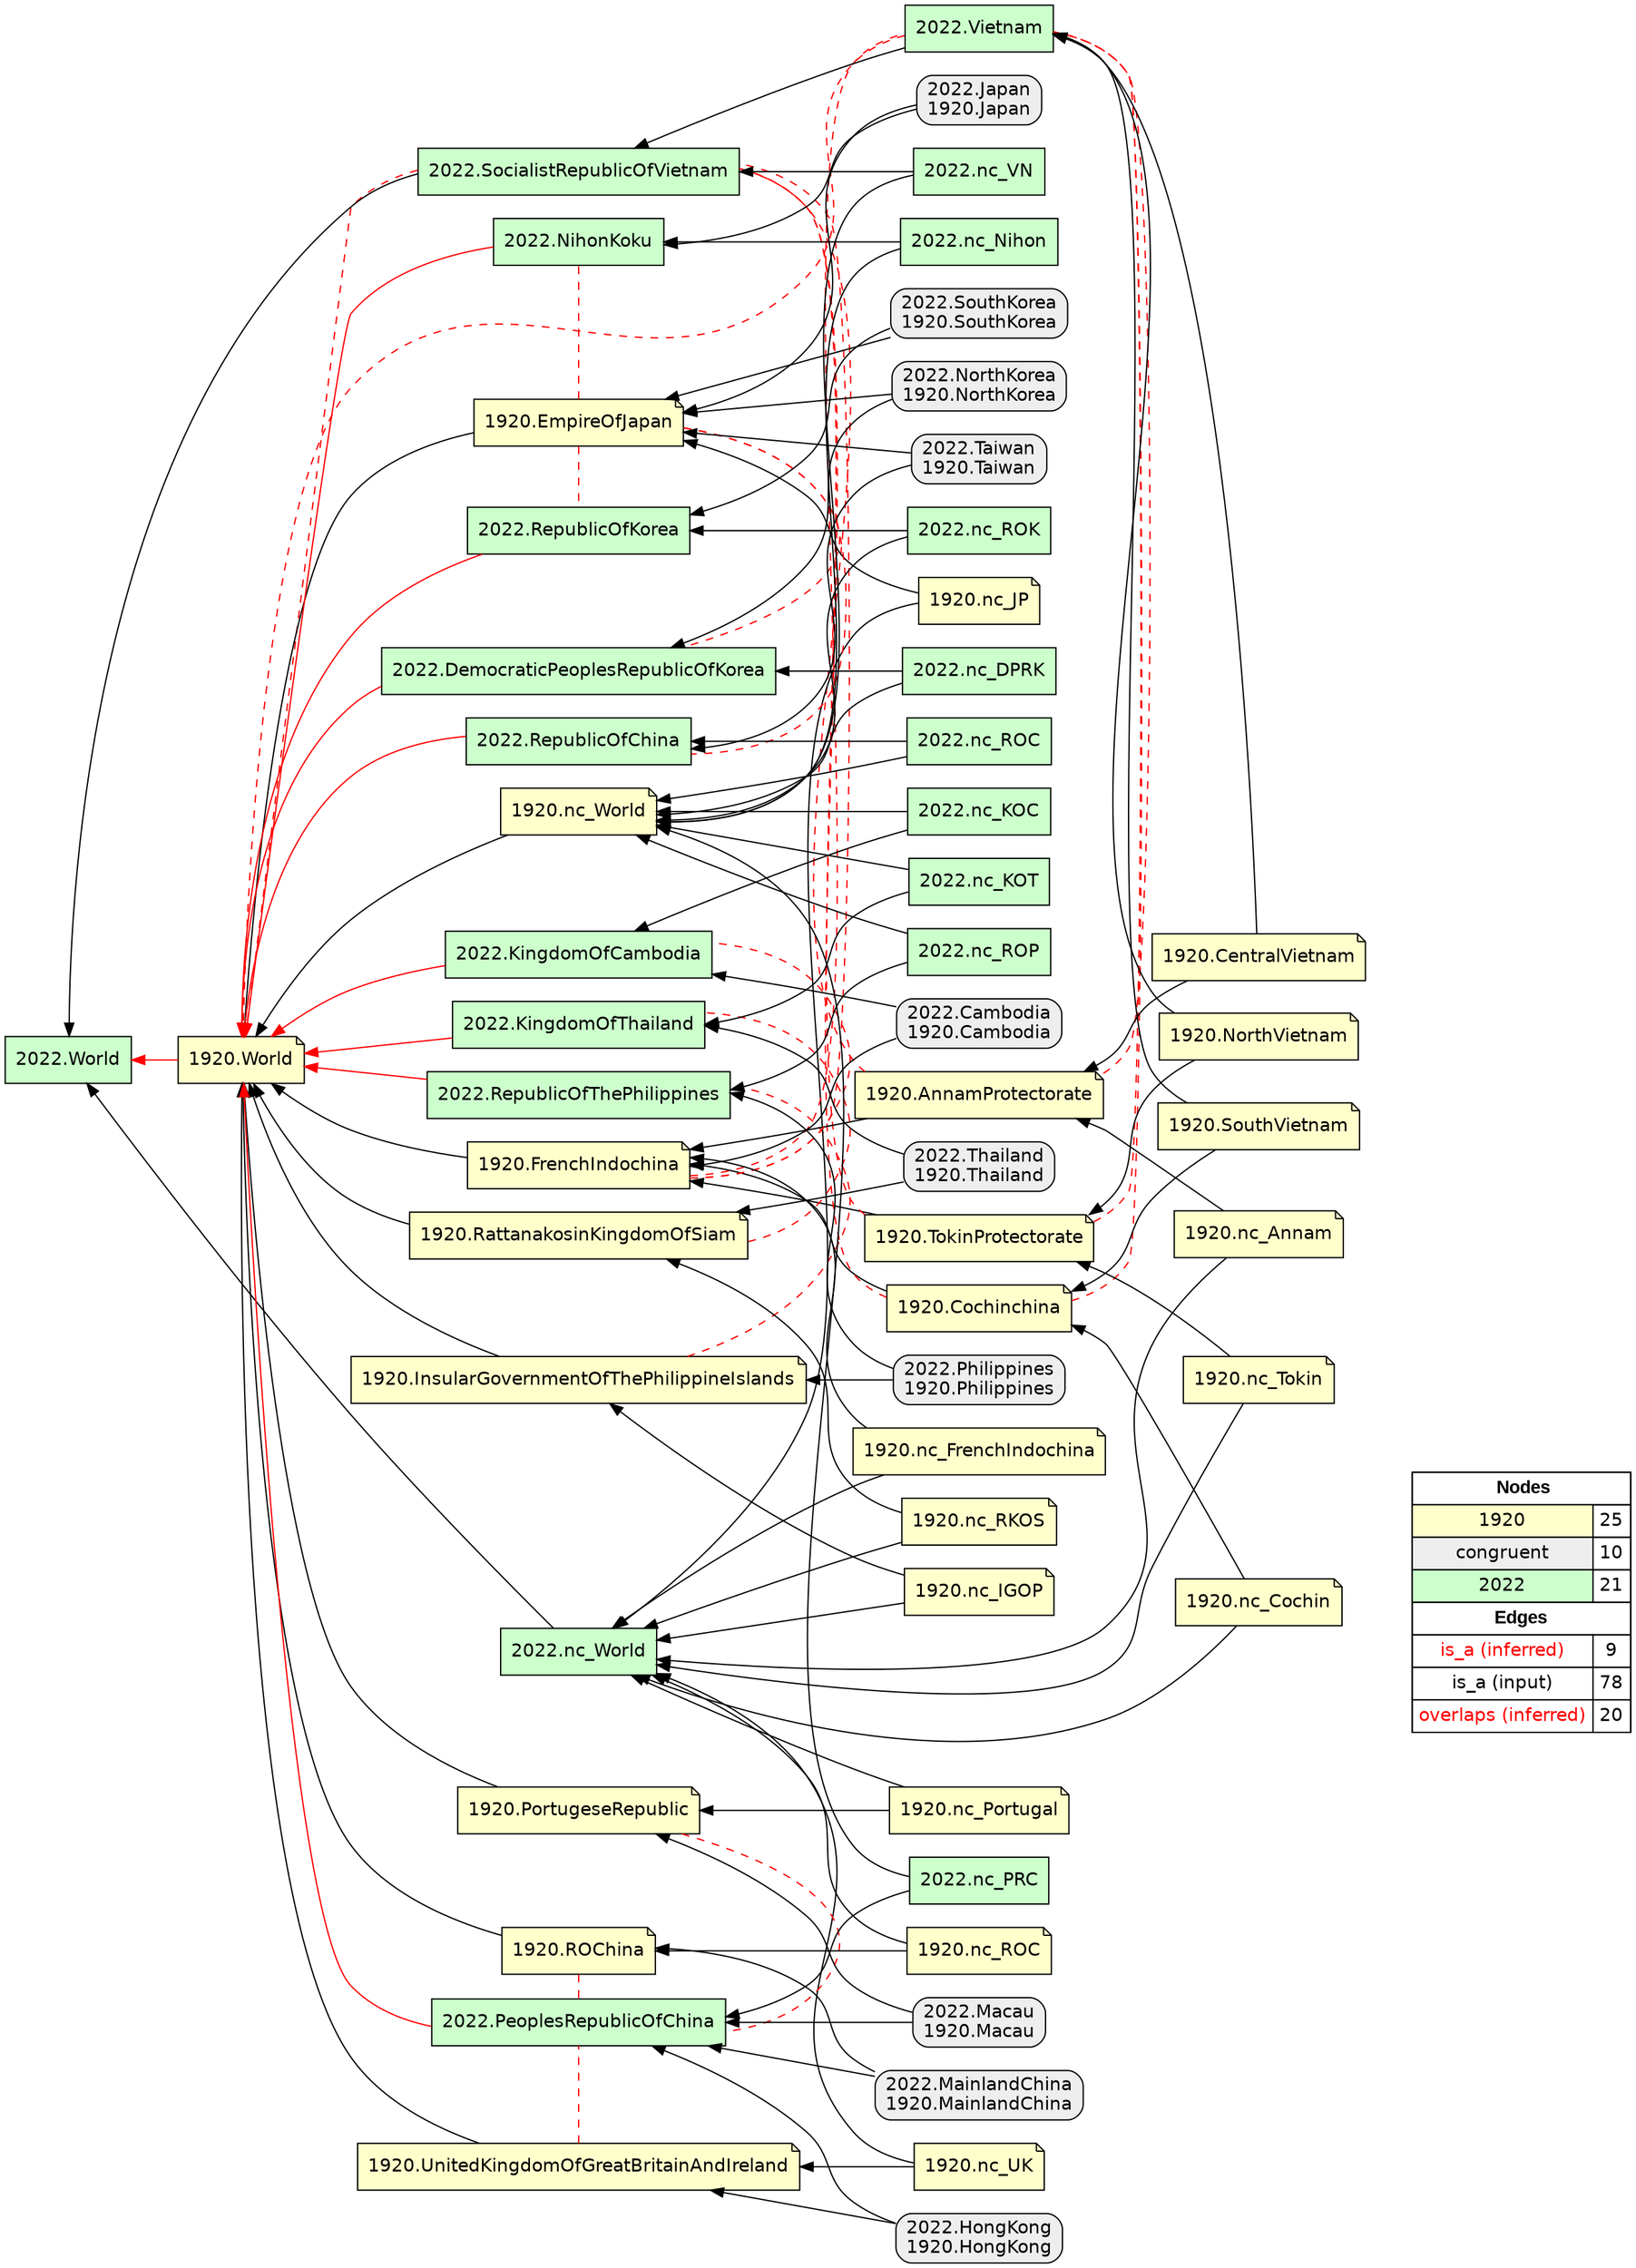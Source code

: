 digraph{
rankdir=RL
node[shape=note style=filled fillcolor="#FFFFCC" fontname="helvetica"] 
"1920.InsularGovernmentOfThePhilippineIslands"
"1920.World"
"1920.nc_Portugal"
"1920.nc_World"
"1920.UnitedKingdomOfGreatBritainAndIreland"
"1920.TokinProtectorate"
"1920.Cochinchina"
"1920.nc_UK"
"1920.nc_Cochin"
"1920.AnnamProtectorate"
"1920.CentralVietnam"
"1920.nc_Tokin"
"1920.nc_RKOS"
"1920.nc_IGOP"
"1920.PortugeseRepublic"
"1920.RattanakosinKingdomOfSiam"
"1920.nc_JP"
"1920.SouthVietnam"
"1920.nc_ROC"
"1920.ROChina"
"1920.FrenchIndochina"
"1920.nc_Annam"
"1920.EmpireOfJapan"
"1920.nc_FrenchIndochina"
"1920.NorthVietnam"
node[shape=box style="filled,rounded" fillcolor="#EEEEEE" fontname="helvetica"] 
"2022.Macau\n1920.Macau"
"2022.Cambodia\n1920.Cambodia"
"2022.Japan\n1920.Japan"
"2022.NorthKorea\n1920.NorthKorea"
"2022.MainlandChina\n1920.MainlandChina"
"2022.HongKong\n1920.HongKong"
"2022.Taiwan\n1920.Taiwan"
"2022.Thailand\n1920.Thailand"
"2022.Philippines\n1920.Philippines"
"2022.SouthKorea\n1920.SouthKorea"
node[shape=box style=filled fillcolor="#CCFFCC" fontname="helvetica"] 
"2022.nc_DPRK"
"2022.nc_VN"
"2022.SocialistRepublicOfVietnam"
"2022.RepublicOfKorea"
"2022.DemocraticPeoplesRepublicOfKorea"
"2022.nc_World"
"2022.PeoplesRepublicOfChina"
"2022.nc_ROC"
"2022.RepublicOfChina"
"2022.nc_ROP"
"2022.KingdomOfCambodia"
"2022.nc_Nihon"
"2022.Vietnam"
"2022.NihonKoku"
"2022.World"
"2022.KingdomOfThailand"
"2022.nc_PRC"
"2022.nc_ROK"
"2022.nc_KOC"
"2022.nc_KOT"
"2022.RepublicOfThePhilippines"
edge[arrowhead=normal style=solid color="#FF0000" constraint=true penwidth=1]
"1920.World" -> "2022.World"
"2022.KingdomOfCambodia" -> "1920.World"
"2022.RepublicOfKorea" -> "1920.World"
"2022.RepublicOfChina" -> "1920.World"
"2022.KingdomOfThailand" -> "1920.World"
"2022.PeoplesRepublicOfChina" -> "1920.World"
"2022.NihonKoku" -> "1920.World"
"2022.RepublicOfThePhilippines" -> "1920.World"
"2022.DemocraticPeoplesRepublicOfKorea" -> "1920.World"
edge[arrowhead=normal style=solid color="#000000" constraint=true penwidth=1]
"2022.HongKong\n1920.HongKong" -> "2022.PeoplesRepublicOfChina"
"2022.nc_ROC" -> "2022.RepublicOfChina"
"2022.nc_DPRK" -> "2022.DemocraticPeoplesRepublicOfKorea"
"1920.FrenchIndochina" -> "1920.World"
"1920.nc_ROC" -> "1920.ROChina"
"1920.nc_Portugal" -> "2022.nc_World"
"2022.nc_DPRK" -> "1920.nc_World"
"2022.Taiwan\n1920.Taiwan" -> "2022.RepublicOfChina"
"1920.nc_UK" -> "1920.UnitedKingdomOfGreatBritainAndIreland"
"1920.nc_Tokin" -> "1920.TokinProtectorate"
"2022.nc_Nihon" -> "1920.nc_World"
"2022.Philippines\n1920.Philippines" -> "2022.RepublicOfThePhilippines"
"2022.nc_ROK" -> "2022.RepublicOfKorea"
"1920.nc_Portugal" -> "1920.PortugeseRepublic"
"1920.NorthVietnam" -> "2022.Vietnam"
"1920.nc_Annam" -> "1920.AnnamProtectorate"
"2022.nc_Nihon" -> "2022.NihonKoku"
"1920.SouthVietnam" -> "2022.Vietnam"
"2022.Macau\n1920.Macau" -> "2022.PeoplesRepublicOfChina"
"2022.nc_ROP" -> "1920.nc_World"
"1920.NorthVietnam" -> "1920.TokinProtectorate"
"2022.SocialistRepublicOfVietnam" -> "2022.World"
"2022.nc_KOT" -> "2022.KingdomOfThailand"
"2022.Japan\n1920.Japan" -> "2022.NihonKoku"
"1920.nc_RKOS" -> "1920.RattanakosinKingdomOfSiam"
"2022.NorthKorea\n1920.NorthKorea" -> "2022.DemocraticPeoplesRepublicOfKorea"
"1920.Cochinchina" -> "1920.FrenchIndochina"
"1920.EmpireOfJapan" -> "1920.World"
"2022.SouthKorea\n1920.SouthKorea" -> "2022.RepublicOfKorea"
"1920.nc_RKOS" -> "2022.nc_World"
"1920.CentralVietnam" -> "1920.AnnamProtectorate"
"1920.nc_Tokin" -> "2022.nc_World"
"2022.nc_PRC" -> "1920.nc_World"
"2022.nc_ROC" -> "1920.nc_World"
"1920.nc_Annam" -> "2022.nc_World"
"2022.HongKong\n1920.HongKong" -> "1920.UnitedKingdomOfGreatBritainAndIreland"
"1920.PortugeseRepublic" -> "1920.World"
"1920.SouthVietnam" -> "1920.Cochinchina"
"2022.MainlandChina\n1920.MainlandChina" -> "2022.PeoplesRepublicOfChina"
"1920.ROChina" -> "1920.World"
"1920.AnnamProtectorate" -> "1920.FrenchIndochina"
"1920.nc_Cochin" -> "1920.Cochinchina"
"2022.nc_ROK" -> "1920.nc_World"
"2022.Thailand\n1920.Thailand" -> "2022.KingdomOfThailand"
"1920.nc_JP" -> "2022.nc_World"
"1920.nc_World" -> "1920.World"
"1920.nc_FrenchIndochina" -> "1920.FrenchIndochina"
"1920.nc_FrenchIndochina" -> "2022.nc_World"
"2022.Taiwan\n1920.Taiwan" -> "1920.EmpireOfJapan"
"1920.UnitedKingdomOfGreatBritainAndIreland" -> "1920.World"
"2022.Cambodia\n1920.Cambodia" -> "2022.KingdomOfCambodia"
"1920.nc_UK" -> "2022.nc_World"
"2022.nc_VN" -> "2022.SocialistRepublicOfVietnam"
"2022.nc_VN" -> "1920.nc_World"
"2022.nc_World" -> "2022.World"
"1920.nc_JP" -> "1920.EmpireOfJapan"
"2022.Vietnam" -> "2022.SocialistRepublicOfVietnam"
"2022.nc_KOT" -> "1920.nc_World"
"2022.nc_KOC" -> "1920.nc_World"
"2022.Japan\n1920.Japan" -> "1920.EmpireOfJapan"
"1920.TokinProtectorate" -> "1920.FrenchIndochina"
"1920.nc_Cochin" -> "2022.nc_World"
"1920.nc_IGOP" -> "2022.nc_World"
"1920.RattanakosinKingdomOfSiam" -> "1920.World"
"1920.nc_IGOP" -> "1920.InsularGovernmentOfThePhilippineIslands"
"2022.MainlandChina\n1920.MainlandChina" -> "1920.ROChina"
"1920.InsularGovernmentOfThePhilippineIslands" -> "1920.World"
"2022.nc_ROP" -> "2022.RepublicOfThePhilippines"
"1920.CentralVietnam" -> "2022.Vietnam"
"2022.SouthKorea\n1920.SouthKorea" -> "1920.EmpireOfJapan"
"2022.Cambodia\n1920.Cambodia" -> "1920.FrenchIndochina"
"2022.Thailand\n1920.Thailand" -> "1920.RattanakosinKingdomOfSiam"
"2022.NorthKorea\n1920.NorthKorea" -> "1920.EmpireOfJapan"
"2022.nc_KOC" -> "2022.KingdomOfCambodia"
"2022.Philippines\n1920.Philippines" -> "1920.InsularGovernmentOfThePhilippineIslands"
"2022.Macau\n1920.Macau" -> "1920.PortugeseRepublic"
"1920.nc_ROC" -> "2022.nc_World"
"2022.nc_PRC" -> "2022.PeoplesRepublicOfChina"
edge[arrowhead=normal style=dotted color="#000000" constraint=true penwidth=1]
edge[arrowhead=none style=dashed color="#FF0000" constraint=false penwidth=1]
"1920.PortugeseRepublic" -> "2022.PeoplesRepublicOfChina"
"1920.EmpireOfJapan" -> "2022.RepublicOfKorea"
"1920.AnnamProtectorate" -> "2022.Vietnam"
"1920.EmpireOfJapan" -> "2022.NihonKoku"
"1920.AnnamProtectorate" -> "2022.SocialistRepublicOfVietnam"
"1920.World" -> "2022.SocialistRepublicOfVietnam"
"1920.FrenchIndochina" -> "2022.Vietnam"
"1920.UnitedKingdomOfGreatBritainAndIreland" -> "2022.PeoplesRepublicOfChina"
"1920.FrenchIndochina" -> "2022.KingdomOfCambodia"
"1920.RattanakosinKingdomOfSiam" -> "2022.KingdomOfThailand"
"1920.Cochinchina" -> "2022.Vietnam"
"1920.TokinProtectorate" -> "2022.Vietnam"
"1920.FrenchIndochina" -> "2022.SocialistRepublicOfVietnam"
"1920.EmpireOfJapan" -> "2022.RepublicOfChina"
"1920.ROChina" -> "2022.PeoplesRepublicOfChina"
"1920.Cochinchina" -> "2022.SocialistRepublicOfVietnam"
"1920.EmpireOfJapan" -> "2022.DemocraticPeoplesRepublicOfKorea"
"1920.World" -> "2022.Vietnam"
"1920.InsularGovernmentOfThePhilippineIslands" -> "2022.RepublicOfThePhilippines"
"1920.TokinProtectorate" -> "2022.SocialistRepublicOfVietnam"
node[shape=box] 
{rank=source Legend [fillcolor= white margin=0 label=< 
 <TABLE BORDER="0" CELLBORDER="1" CELLSPACING="0" CELLPADDING="4"> 
<TR> <TD COLSPAN="2"><font face="Arial Black"> Nodes</font></TD> </TR> 
<TR> 
 <TD bgcolor="#FFFFCC" fontname="helvetica">1920</TD> 
 <TD>25</TD> 
 </TR> 
<TR> 
 <TD bgcolor="#EEEEEE" fontname="helvetica">congruent</TD> 
 <TD>10</TD> 
 </TR> 
<TR> 
 <TD bgcolor="#CCFFCC" fontname="helvetica">2022</TD> 
 <TD>21</TD> 
 </TR> 
<TR> <TD COLSPAN="2"><font face = "Arial Black"> Edges </font></TD> </TR> 
<TR> 
 <TD><font color ="#FF0000">is_a (inferred)</font></TD><TD>9</TD>
</TR>
<TR> 
 <TD><font color ="#000000">is_a (input)</font></TD><TD>78</TD>
</TR>
<TR> 
 <TD><font color ="#FF0000">overlaps (inferred)</font></TD><TD>20</TD>
</TR>
</TABLE> 
 >] } 
}